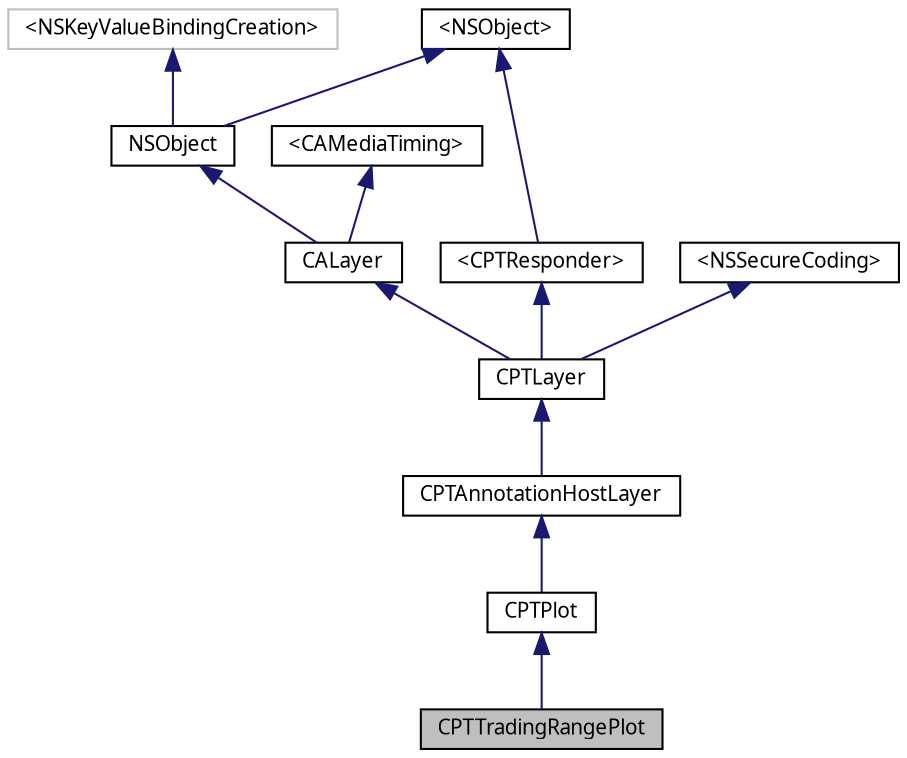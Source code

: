 digraph "CPTTradingRangePlot"
{
 // LATEX_PDF_SIZE
  bgcolor="transparent";
  edge [fontname="Lucinda Grande",fontsize="10",labelfontname="Lucinda Grande",labelfontsize="10"];
  node [fontname="Lucinda Grande",fontsize="10",shape=record];
  Node1 [label="CPTTradingRangePlot",height=0.2,width=0.4,color="black", fillcolor="grey75", style="filled", fontcolor="black",tooltip="A trading range financial plot."];
  Node2 -> Node1 [dir="back",color="midnightblue",fontsize="10",style="solid",fontname="Lucinda Grande"];
  Node2 [label="CPTPlot",height=0.2,width=0.4,color="black",URL="$interface_c_p_t_plot.html",tooltip="An abstract plot class."];
  Node3 -> Node2 [dir="back",color="midnightblue",fontsize="10",style="solid",fontname="Lucinda Grande"];
  Node3 [label="CPTAnnotationHostLayer",height=0.2,width=0.4,color="black",URL="$interface_c_p_t_annotation_host_layer.html",tooltip="A container layer for annotations."];
  Node4 -> Node3 [dir="back",color="midnightblue",fontsize="10",style="solid",fontname="Lucinda Grande"];
  Node4 [label="CPTLayer",height=0.2,width=0.4,color="black",URL="$interface_c_p_t_layer.html",tooltip="Base class for all Core Animation layers in Core Plot."];
  Node5 -> Node4 [dir="back",color="midnightblue",fontsize="10",style="solid",fontname="Lucinda Grande"];
  Node5 [label="CALayer",height=0.2,width=0.4,color="black",URL="/Users/eskroch/Projects/Core Plot/documentation/doxygen/doxygen-cocoa-touch-tags.xml$https://developer.apple.com/library/ios/.html#documentation/GraphicsImaging/Reference/CALayer_class/Introduction/Introduction",tooltip=" "];
  Node6 -> Node5 [dir="back",color="midnightblue",fontsize="10",style="solid",fontname="Lucinda Grande"];
  Node6 [label="NSObject",height=0.2,width=0.4,color="black",URL="/Users/eskroch/Projects/Core Plot/documentation/doxygen/doxygen-cocoa-touch-tags.xml$https://developer.apple.com/library/ios/.html#documentation/Cocoa/Reference/Foundation/Classes/NSObject_Class/Reference/Reference",tooltip=" "];
  Node7 -> Node6 [dir="back",color="midnightblue",fontsize="10",style="solid",fontname="Lucinda Grande"];
  Node7 [label="\<NSObject\>",height=0.2,width=0.4,color="black",URL="/Users/eskroch/Projects/Core Plot/documentation/doxygen/doxygen-cocoa-touch-tags.xml$https://developer.apple.com/library/ios/.html#documentation/Cocoa/Reference/Foundation/Protocols/NSObject_Protocol/Reference/NSObject",tooltip=" "];
  Node8 -> Node6 [dir="back",color="midnightblue",fontsize="10",style="solid",fontname="Lucinda Grande"];
  Node8 [label="\<NSKeyValueBindingCreation\>",height=0.2,width=0.4,color="grey75",tooltip=" "];
  Node9 -> Node5 [dir="back",color="midnightblue",fontsize="10",style="solid",fontname="Lucinda Grande"];
  Node9 [label="\<CAMediaTiming\>",height=0.2,width=0.4,color="black",URL="/Users/eskroch/Projects/Core Plot/documentation/doxygen/doxygen-cocoa-touch-tags.xml$https://developer.apple.com/library/ios/.html#documentation/GraphicsImaging/Reference/CAMediaTiming_protocol/Introduction/Introduction",tooltip=" "];
  Node10 -> Node4 [dir="back",color="midnightblue",fontsize="10",style="solid",fontname="Lucinda Grande"];
  Node10 [label="\<CPTResponder\>",height=0.2,width=0.4,color="black",URL="$protocol_c_p_t_responder-p.html",tooltip="The basis of all event processing in Core Plot."];
  Node7 -> Node10 [dir="back",color="midnightblue",fontsize="10",style="solid",fontname="Lucinda Grande"];
  Node11 -> Node4 [dir="back",color="midnightblue",fontsize="10",style="solid",fontname="Lucinda Grande"];
  Node11 [label="\<NSSecureCoding\>",height=0.2,width=0.4,color="black",URL="/Users/eskroch/Projects/Core Plot/documentation/doxygen/doxygen-cocoa-touch-tags.xml$https://developer.apple.com/library/ios/documentation/Foundation/Reference/NSSecureCoding_Protocol_Ref/.html",tooltip=" "];
}
